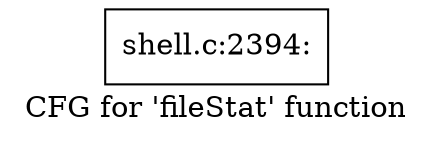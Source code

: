 digraph "CFG for 'fileStat' function" {
	label="CFG for 'fileStat' function";

	Node0x56027684fe10 [shape=record,label="{shell.c:2394:}"];
}

